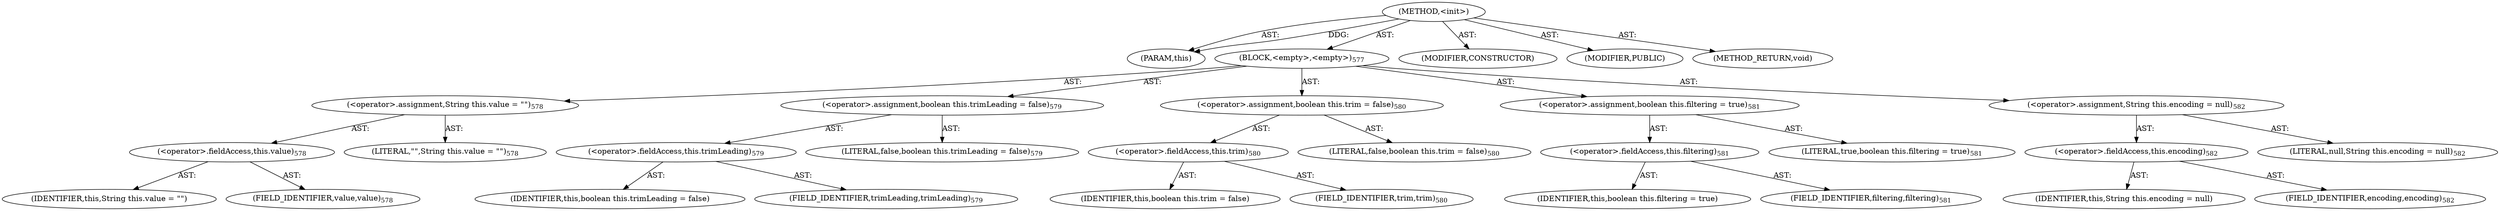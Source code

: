 digraph "&lt;init&gt;" {  
"111669149725" [label = <(METHOD,&lt;init&gt;)> ]
"115964117050" [label = <(PARAM,this)> ]
"25769803893" [label = <(BLOCK,&lt;empty&gt;,&lt;empty&gt;)<SUB>577</SUB>> ]
"30064771526" [label = <(&lt;operator&gt;.assignment,String this.value = &quot;&quot;)<SUB>578</SUB>> ]
"30064771527" [label = <(&lt;operator&gt;.fieldAccess,this.value)<SUB>578</SUB>> ]
"68719477086" [label = <(IDENTIFIER,this,String this.value = &quot;&quot;)> ]
"55834574962" [label = <(FIELD_IDENTIFIER,value,value)<SUB>578</SUB>> ]
"90194313305" [label = <(LITERAL,&quot;&quot;,String this.value = &quot;&quot;)<SUB>578</SUB>> ]
"30064771528" [label = <(&lt;operator&gt;.assignment,boolean this.trimLeading = false)<SUB>579</SUB>> ]
"30064771529" [label = <(&lt;operator&gt;.fieldAccess,this.trimLeading)<SUB>579</SUB>> ]
"68719477087" [label = <(IDENTIFIER,this,boolean this.trimLeading = false)> ]
"55834574963" [label = <(FIELD_IDENTIFIER,trimLeading,trimLeading)<SUB>579</SUB>> ]
"90194313306" [label = <(LITERAL,false,boolean this.trimLeading = false)<SUB>579</SUB>> ]
"30064771530" [label = <(&lt;operator&gt;.assignment,boolean this.trim = false)<SUB>580</SUB>> ]
"30064771531" [label = <(&lt;operator&gt;.fieldAccess,this.trim)<SUB>580</SUB>> ]
"68719477088" [label = <(IDENTIFIER,this,boolean this.trim = false)> ]
"55834574964" [label = <(FIELD_IDENTIFIER,trim,trim)<SUB>580</SUB>> ]
"90194313307" [label = <(LITERAL,false,boolean this.trim = false)<SUB>580</SUB>> ]
"30064771532" [label = <(&lt;operator&gt;.assignment,boolean this.filtering = true)<SUB>581</SUB>> ]
"30064771533" [label = <(&lt;operator&gt;.fieldAccess,this.filtering)<SUB>581</SUB>> ]
"68719477089" [label = <(IDENTIFIER,this,boolean this.filtering = true)> ]
"55834574965" [label = <(FIELD_IDENTIFIER,filtering,filtering)<SUB>581</SUB>> ]
"90194313308" [label = <(LITERAL,true,boolean this.filtering = true)<SUB>581</SUB>> ]
"30064771534" [label = <(&lt;operator&gt;.assignment,String this.encoding = null)<SUB>582</SUB>> ]
"30064771535" [label = <(&lt;operator&gt;.fieldAccess,this.encoding)<SUB>582</SUB>> ]
"68719477090" [label = <(IDENTIFIER,this,String this.encoding = null)> ]
"55834574966" [label = <(FIELD_IDENTIFIER,encoding,encoding)<SUB>582</SUB>> ]
"90194313309" [label = <(LITERAL,null,String this.encoding = null)<SUB>582</SUB>> ]
"133143986257" [label = <(MODIFIER,CONSTRUCTOR)> ]
"133143986258" [label = <(MODIFIER,PUBLIC)> ]
"128849018909" [label = <(METHOD_RETURN,void)> ]
  "111669149725" -> "115964117050"  [ label = "AST: "] 
  "111669149725" -> "25769803893"  [ label = "AST: "] 
  "111669149725" -> "133143986257"  [ label = "AST: "] 
  "111669149725" -> "133143986258"  [ label = "AST: "] 
  "111669149725" -> "128849018909"  [ label = "AST: "] 
  "25769803893" -> "30064771526"  [ label = "AST: "] 
  "25769803893" -> "30064771528"  [ label = "AST: "] 
  "25769803893" -> "30064771530"  [ label = "AST: "] 
  "25769803893" -> "30064771532"  [ label = "AST: "] 
  "25769803893" -> "30064771534"  [ label = "AST: "] 
  "30064771526" -> "30064771527"  [ label = "AST: "] 
  "30064771526" -> "90194313305"  [ label = "AST: "] 
  "30064771527" -> "68719477086"  [ label = "AST: "] 
  "30064771527" -> "55834574962"  [ label = "AST: "] 
  "30064771528" -> "30064771529"  [ label = "AST: "] 
  "30064771528" -> "90194313306"  [ label = "AST: "] 
  "30064771529" -> "68719477087"  [ label = "AST: "] 
  "30064771529" -> "55834574963"  [ label = "AST: "] 
  "30064771530" -> "30064771531"  [ label = "AST: "] 
  "30064771530" -> "90194313307"  [ label = "AST: "] 
  "30064771531" -> "68719477088"  [ label = "AST: "] 
  "30064771531" -> "55834574964"  [ label = "AST: "] 
  "30064771532" -> "30064771533"  [ label = "AST: "] 
  "30064771532" -> "90194313308"  [ label = "AST: "] 
  "30064771533" -> "68719477089"  [ label = "AST: "] 
  "30064771533" -> "55834574965"  [ label = "AST: "] 
  "30064771534" -> "30064771535"  [ label = "AST: "] 
  "30064771534" -> "90194313309"  [ label = "AST: "] 
  "30064771535" -> "68719477090"  [ label = "AST: "] 
  "30064771535" -> "55834574966"  [ label = "AST: "] 
  "111669149725" -> "115964117050"  [ label = "DDG: "] 
}
